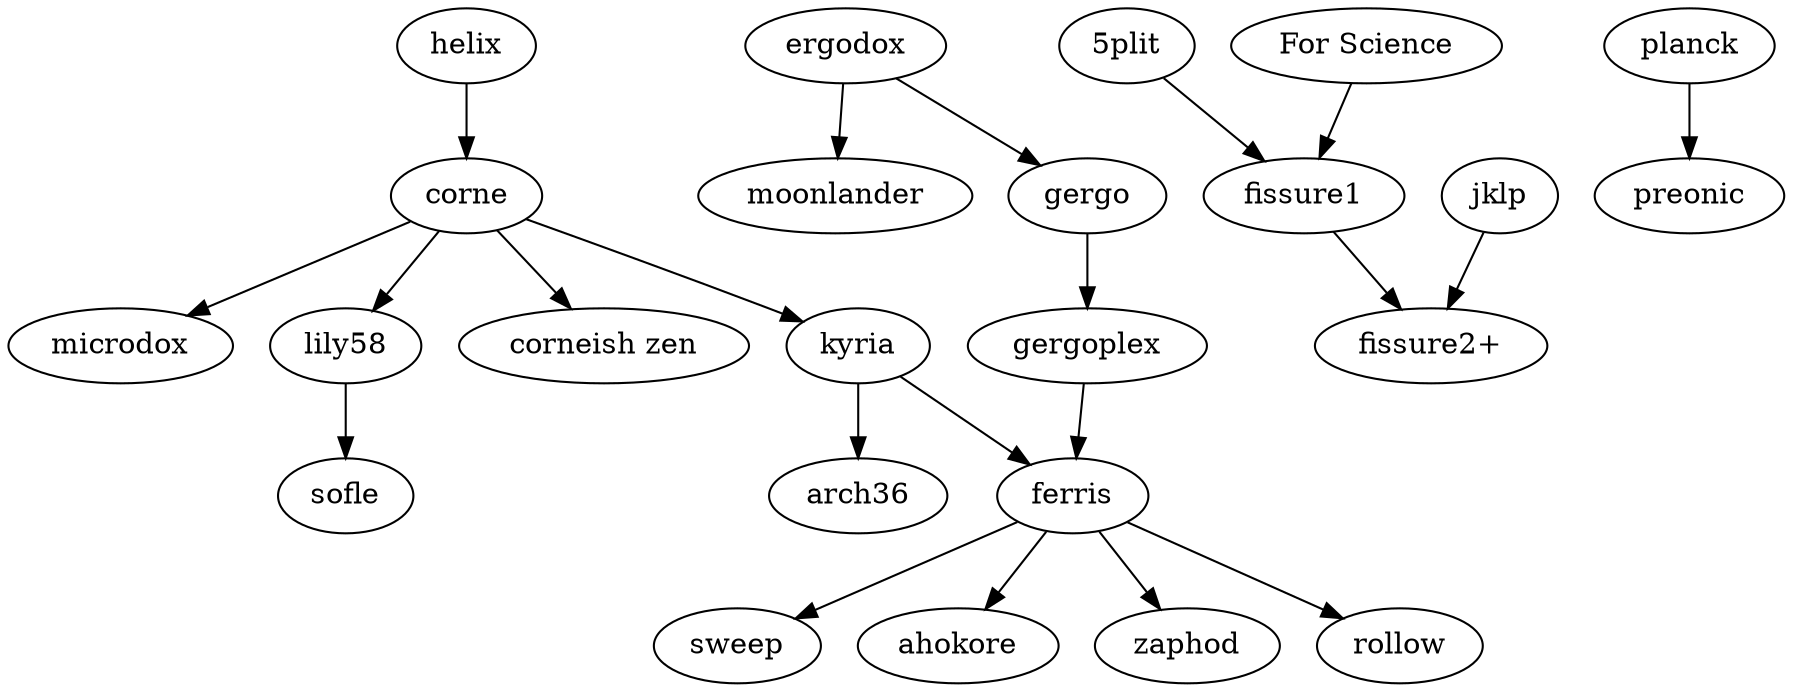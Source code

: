 digraph T {
  subgraph splits {
    helix -> corne;

    corne -> {
      kyria,
      microdox,
      lily58,
      "corneish zen";
    };

    lily58 -> sofle;

    kyria -> {
        ferris,
        arch36
    };

    ergodox -> {
      gergo,
      moonlander
    };

    gergo -> gergoplex;
    gergoplex -> ferris;

    ferris -> {
      sweep,
      ahokore,
      zaphod,
      rollow
    };

    "5plit" -> "fissure1";
    "For Science" -> "fissure1";
    fissure1 -> "fissure2+";
    jklp -> "fissure2+";
  }

  subgraph ortholinear {
    planck -> preonic;
  }
}
